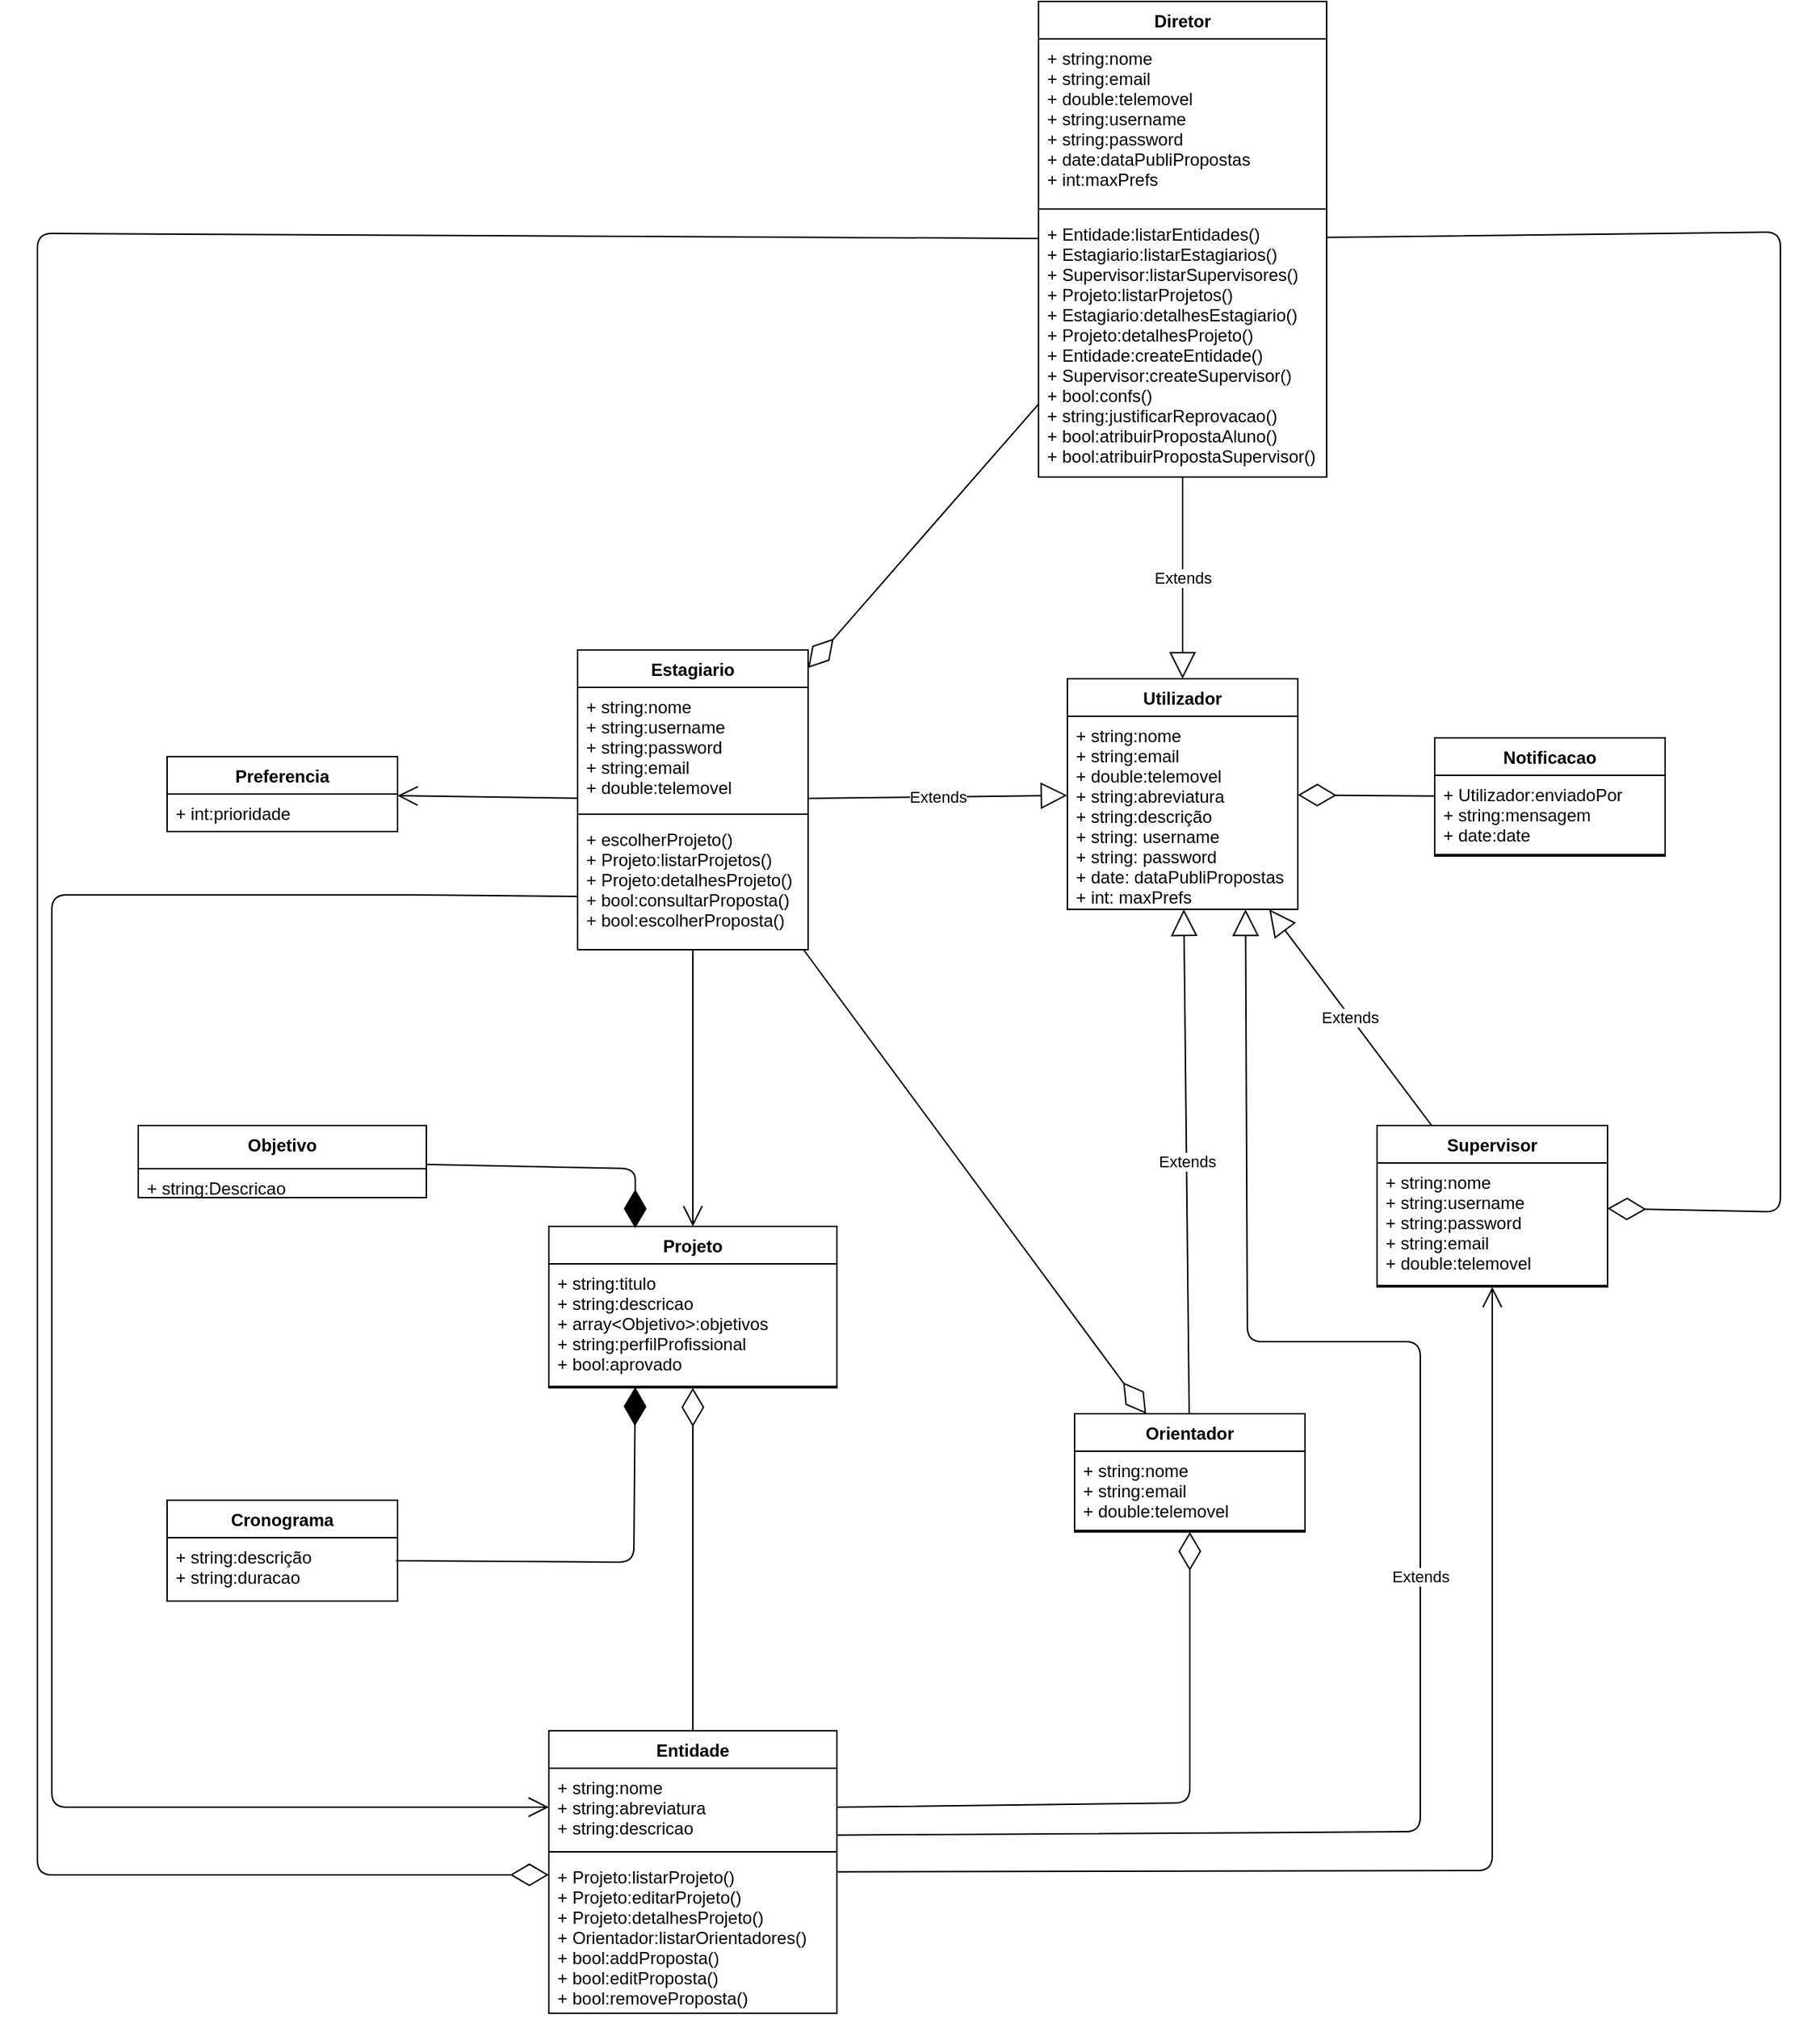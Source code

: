 <mxfile version="13.7.9" type="embed"><diagram id="UTzRrUBdHlpDAepOmbyG" name="Page-1"><mxGraphModel dx="2211" dy="2010" grid="1" gridSize="10" guides="1" tooltips="1" connect="1" arrows="1" fold="1" page="1" pageScale="1" pageWidth="827" pageHeight="1169" math="0" shadow="0"><root><mxCell id="0"/><mxCell id="1" parent="0"/><mxCell id="484Vqte_0aY-zLC1-yI5-16" value="" style="endArrow=open;endFill=1;endSize=12;html=1;" parent="1" source="KutUlDE5RUzrDzT60DcY-48" target="KutUlDE5RUzrDzT60DcY-60" edge="1"><mxGeometry width="160" relative="1" as="geometry"><mxPoint x="300" y="-440" as="sourcePoint"/><mxPoint x="460" y="-440" as="targetPoint"/><Array as="points"><mxPoint x="250" y="167"/></Array></mxGeometry></mxCell><mxCell id="HbkX1wtmfrWM2JTnb59R-5" value="Projeto" style="swimlane;fontStyle=1;align=center;verticalAlign=top;childLayout=stackLayout;horizontal=1;startSize=26;horizontalStack=0;resizeParent=1;resizeParentMax=0;resizeLast=0;collapsible=1;marginBottom=0;" parent="1" vertex="1"><mxGeometry x="-405" y="-280" width="200" height="112" as="geometry"/></mxCell><mxCell id="HbkX1wtmfrWM2JTnb59R-6" value="+ string:titulo&#10;+ string:descricao&#10;+ array&lt;Objetivo&gt;:objetivos&#10;+ string:perfilProfissional&#10;+ bool:aprovado&#10;" style="text;strokeColor=none;fillColor=none;align=left;verticalAlign=top;spacingLeft=4;spacingRight=4;overflow=hidden;rotatable=0;points=[[0,0.5],[1,0.5]];portConstraint=eastwest;" parent="HbkX1wtmfrWM2JTnb59R-5" vertex="1"><mxGeometry y="26" width="200" height="84" as="geometry"/></mxCell><mxCell id="HbkX1wtmfrWM2JTnb59R-7" value="" style="line;strokeWidth=1;fillColor=none;align=left;verticalAlign=middle;spacingTop=-1;spacingLeft=3;spacingRight=3;rotatable=0;labelPosition=right;points=[];portConstraint=eastwest;" parent="HbkX1wtmfrWM2JTnb59R-5" vertex="1"><mxGeometry y="110" width="200" height="2" as="geometry"/></mxCell><mxCell id="484Vqte_0aY-zLC1-yI5-24" value="" style="endArrow=diamondThin;endFill=0;endSize=24;html=1;" parent="1" source="KutUlDE5RUzrDzT60DcY-52" target="KutUlDE5RUzrDzT60DcY-56" edge="1"><mxGeometry width="160" relative="1" as="geometry"><mxPoint x="590" y="-430" as="sourcePoint"/><mxPoint x="750" y="-430" as="targetPoint"/></mxGeometry></mxCell><mxCell id="E5fywX1vE359T4CWGSiY-1" value="" style="endArrow=diamondThin;endFill=1;endSize=24;html=1;entryX=0.3;entryY=0.75;entryDx=0;entryDy=0;entryPerimeter=0;exitX=0.994;exitY=0.364;exitDx=0;exitDy=0;exitPerimeter=0;" parent="1" source="_Y9MNjo3REweXl93o-yV-8" target="HbkX1wtmfrWM2JTnb59R-7" edge="1"><mxGeometry width="160" relative="1" as="geometry"><mxPoint x="860" y="-136" as="sourcePoint"/><mxPoint x="-346" y="-135.012" as="targetPoint"/><Array as="points"><mxPoint x="-346" y="-47"/></Array></mxGeometry></mxCell><mxCell id="r8humelKKZTn6ag4jBME-1" value="" style="endArrow=diamondThin;endFill=1;endSize=24;html=1;entryX=0.3;entryY=0.011;entryDx=0;entryDy=0;entryPerimeter=0;" parent="1" source="HbkX1wtmfrWM2JTnb59R-26" target="HbkX1wtmfrWM2JTnb59R-5" edge="1"><mxGeometry width="160" relative="1" as="geometry"><mxPoint x="510.96" y="-335.002" as="sourcePoint"/><mxPoint x="360" y="-334.976" as="targetPoint"/><Array as="points"><mxPoint x="-345" y="-320"/></Array></mxGeometry></mxCell><mxCell id="KutUlDE5RUzrDzT60DcY-1" value="Notificacao" style="swimlane;fontStyle=1;align=center;verticalAlign=top;childLayout=stackLayout;horizontal=1;startSize=26;horizontalStack=0;resizeParent=1;resizeParentMax=0;resizeLast=0;collapsible=1;marginBottom=0;" parent="1" vertex="1"><mxGeometry x="210" y="-619" width="160" height="82" as="geometry"/></mxCell><mxCell id="KutUlDE5RUzrDzT60DcY-2" value="+ Utilizador:enviadoPor&#10;+ string:mensagem&#10;+ date:date" style="text;strokeColor=none;fillColor=none;align=left;verticalAlign=top;spacingLeft=4;spacingRight=4;overflow=hidden;rotatable=0;points=[[0,0.5],[1,0.5]];portConstraint=eastwest;" parent="KutUlDE5RUzrDzT60DcY-1" vertex="1"><mxGeometry y="26" width="160" height="54" as="geometry"/></mxCell><mxCell id="KutUlDE5RUzrDzT60DcY-3" value="" style="line;strokeWidth=1;fillColor=none;align=left;verticalAlign=middle;spacingTop=-1;spacingLeft=3;spacingRight=3;rotatable=0;labelPosition=right;points=[];portConstraint=eastwest;" parent="KutUlDE5RUzrDzT60DcY-1" vertex="1"><mxGeometry y="80" width="160" height="2" as="geometry"/></mxCell><mxCell id="KutUlDE5RUzrDzT60DcY-5" value="Extends" style="endArrow=block;endSize=16;endFill=0;html=1;" parent="1" source="KutUlDE5RUzrDzT60DcY-56" target="HbkX1wtmfrWM2JTnb59R-1" edge="1"><mxGeometry width="160" relative="1" as="geometry"><mxPoint x="30" y="-570" as="sourcePoint"/><mxPoint x="210" y="-480" as="targetPoint"/></mxGeometry></mxCell><mxCell id="KutUlDE5RUzrDzT60DcY-6" value="Extends" style="endArrow=block;endSize=16;endFill=0;html=1;" parent="1" source="KutUlDE5RUzrDzT60DcY-44" target="HbkX1wtmfrWM2JTnb59R-1" edge="1"><mxGeometry width="160" relative="1" as="geometry"><mxPoint x="50" y="-150" as="sourcePoint"/><mxPoint x="31" y="-419" as="targetPoint"/></mxGeometry></mxCell><mxCell id="KutUlDE5RUzrDzT60DcY-8" value="" style="endArrow=diamondThin;endFill=0;endSize=24;html=1;" parent="1" source="KutUlDE5RUzrDzT60DcY-1" target="HbkX1wtmfrWM2JTnb59R-1" edge="1"><mxGeometry width="160" relative="1" as="geometry"><mxPoint x="-100" y="-420" as="sourcePoint"/><mxPoint x="300" y="-390" as="targetPoint"/></mxGeometry></mxCell><mxCell id="KutUlDE5RUzrDzT60DcY-9" value="Extends" style="endArrow=block;endSize=16;endFill=0;html=1;" parent="1" source="KutUlDE5RUzrDzT60DcY-60" target="HbkX1wtmfrWM2JTnb59R-1" edge="1"><mxGeometry width="160" relative="1" as="geometry"><mxPoint x="-60" y="-490" as="sourcePoint"/><mxPoint x="100" y="-490" as="targetPoint"/></mxGeometry></mxCell><mxCell id="KutUlDE5RUzrDzT60DcY-10" value="Extends" style="endArrow=block;endSize=16;endFill=0;html=1;entryX=0.773;entryY=1.125;entryDx=0;entryDy=0;entryPerimeter=0;exitX=1;exitY=0.859;exitDx=0;exitDy=0;exitPerimeter=0;" parent="1" source="KutUlDE5RUzrDzT60DcY-49" target="HbkX1wtmfrWM2JTnb59R-3" edge="1"><mxGeometry width="160" relative="1" as="geometry"><mxPoint x="-120" y="-420" as="sourcePoint"/><mxPoint x="40" y="-420" as="targetPoint"/><Array as="points"><mxPoint x="200" y="140"/><mxPoint x="200" y="-200"/><mxPoint x="80" y="-200"/></Array></mxGeometry></mxCell><mxCell id="KutUlDE5RUzrDzT60DcY-11" value="Extends" style="endArrow=block;endSize=16;endFill=0;html=1;" parent="1" source="KutUlDE5RUzrDzT60DcY-52" target="HbkX1wtmfrWM2JTnb59R-1" edge="1"><mxGeometry width="160" relative="1" as="geometry"><mxPoint x="-120" y="-420" as="sourcePoint"/><mxPoint x="40" y="-420" as="targetPoint"/></mxGeometry></mxCell><mxCell id="KutUlDE5RUzrDzT60DcY-12" value="" style="endArrow=diamondThin;endFill=0;endSize=24;html=1;entryX=0;entryY=0.111;entryDx=0;entryDy=0;entryPerimeter=0;" parent="1" source="KutUlDE5RUzrDzT60DcY-44" target="KutUlDE5RUzrDzT60DcY-51" edge="1"><mxGeometry width="160" relative="1" as="geometry"><mxPoint x="-210" y="-170" as="sourcePoint"/><mxPoint x="-50" y="-170" as="targetPoint"/><Array as="points"><mxPoint x="-760" y="-969"/><mxPoint x="-760" y="170"/></Array></mxGeometry></mxCell><mxCell id="KutUlDE5RUzrDzT60DcY-13" value="" style="endArrow=diamondThin;endFill=0;endSize=24;html=1;" parent="1" source="KutUlDE5RUzrDzT60DcY-44" target="KutUlDE5RUzrDzT60DcY-52" edge="1"><mxGeometry width="160" relative="1" as="geometry"><mxPoint x="-55.0" y="-35" as="sourcePoint"/><mxPoint x="-140.0" y="-35" as="targetPoint"/><Array as="points"/></mxGeometry></mxCell><mxCell id="KutUlDE5RUzrDzT60DcY-14" value="" style="endArrow=diamondThin;endFill=0;endSize=24;html=1;" parent="1" source="KutUlDE5RUzrDzT60DcY-44" target="KutUlDE5RUzrDzT60DcY-60" edge="1"><mxGeometry width="160" relative="1" as="geometry"><mxPoint x="724.466" y="840" as="sourcePoint"/><mxPoint x="893.552" y="652" as="targetPoint"/><Array as="points"><mxPoint x="450" y="-970"/><mxPoint x="450" y="-290"/></Array></mxGeometry></mxCell><mxCell id="KutUlDE5RUzrDzT60DcY-15" value="" style="endArrow=diamondThin;endFill=0;endSize=24;html=1;" parent="1" source="KutUlDE5RUzrDzT60DcY-48" target="HbkX1wtmfrWM2JTnb59R-5" edge="1"><mxGeometry width="160" relative="1" as="geometry"><mxPoint x="-55.0" y="-0.755" as="sourcePoint"/><mxPoint x="-140.0" y="-18.396" as="targetPoint"/></mxGeometry></mxCell><mxCell id="KutUlDE5RUzrDzT60DcY-24" value="" style="endArrow=open;endFill=1;endSize=12;html=1;" parent="1" source="KutUlDE5RUzrDzT60DcY-52" target="HbkX1wtmfrWM2JTnb59R-5" edge="1"><mxGeometry width="160" relative="1" as="geometry"><mxPoint x="-380.0" y="-690.935" as="sourcePoint"/><mxPoint x="160" y="-600" as="targetPoint"/></mxGeometry></mxCell><mxCell id="KutUlDE5RUzrDzT60DcY-28" value="" style="endArrow=open;endFill=1;endSize=12;html=1;entryX=0;entryY=0.5;entryDx=0;entryDy=0;exitX=0;exitY=0.589;exitDx=0;exitDy=0;exitPerimeter=0;" parent="1" source="KutUlDE5RUzrDzT60DcY-55" target="KutUlDE5RUzrDzT60DcY-49" edge="1"><mxGeometry width="160" relative="1" as="geometry"><mxPoint x="-330" y="-514" as="sourcePoint"/><mxPoint x="-112.941" y="-900" as="targetPoint"/><Array as="points"><mxPoint x="-490" y="-510"/><mxPoint x="-750" y="-510"/><mxPoint x="-750" y="123"/></Array></mxGeometry></mxCell><mxCell id="KutUlDE5RUzrDzT60DcY-29" value="Preferencia" style="swimlane;fontStyle=1;align=center;verticalAlign=top;childLayout=stackLayout;horizontal=1;startSize=26;horizontalStack=0;resizeParent=1;resizeParentMax=0;resizeLast=0;collapsible=1;marginBottom=0;" parent="1" vertex="1"><mxGeometry x="-670" y="-606" width="160" height="52" as="geometry"/></mxCell><mxCell id="KutUlDE5RUzrDzT60DcY-30" value="+ int:prioridade" style="text;strokeColor=none;fillColor=none;align=left;verticalAlign=top;spacingLeft=4;spacingRight=4;overflow=hidden;rotatable=0;points=[[0,0.5],[1,0.5]];portConstraint=eastwest;" parent="KutUlDE5RUzrDzT60DcY-29" vertex="1"><mxGeometry y="26" width="160" height="26" as="geometry"/></mxCell><mxCell id="KutUlDE5RUzrDzT60DcY-31" value="" style="line;strokeWidth=1;fillColor=none;align=left;verticalAlign=middle;spacingTop=-1;spacingLeft=3;spacingRight=3;rotatable=0;labelPosition=right;points=[];portConstraint=eastwest;" parent="KutUlDE5RUzrDzT60DcY-29" vertex="1"><mxGeometry y="52" width="160" as="geometry"/></mxCell><mxCell id="KutUlDE5RUzrDzT60DcY-34" value="" style="endArrow=open;endFill=1;endSize=12;html=1;" parent="1" source="KutUlDE5RUzrDzT60DcY-52" target="KutUlDE5RUzrDzT60DcY-29" edge="1"><mxGeometry width="160" relative="1" as="geometry"><mxPoint x="120" y="-570" as="sourcePoint"/><mxPoint x="280" y="-570" as="targetPoint"/></mxGeometry></mxCell><mxCell id="KutUlDE5RUzrDzT60DcY-36" value="" style="endArrow=diamondThin;endFill=0;endSize=24;html=1;exitX=1;exitY=0.5;exitDx=0;exitDy=0;" parent="1" source="KutUlDE5RUzrDzT60DcY-49" target="KutUlDE5RUzrDzT60DcY-56" edge="1"><mxGeometry width="160" relative="1" as="geometry"><mxPoint x="-206.983" y="-900" as="sourcePoint"/><mxPoint x="-200.862" y="-687" as="targetPoint"/><Array as="points"><mxPoint x="40" y="120"/></Array></mxGeometry></mxCell><mxCell id="KutUlDE5RUzrDzT60DcY-44" value="Diretor" style="swimlane;fontStyle=1;align=center;verticalAlign=top;childLayout=stackLayout;horizontal=1;startSize=26;horizontalStack=0;resizeParent=1;resizeParentMax=0;resizeLast=0;collapsible=1;marginBottom=0;" parent="1" vertex="1"><mxGeometry x="-65" y="-1130" width="200" height="330" as="geometry"/></mxCell><mxCell id="KutUlDE5RUzrDzT60DcY-45" value="+ string:nome&#10;+ string:email&#10;+ double:telemovel&#10;+ string:username&#10;+ string:password&#10;+ date:dataPubliPropostas&#10;+ int:maxPrefs" style="text;strokeColor=none;fillColor=none;align=left;verticalAlign=top;spacingLeft=4;spacingRight=4;overflow=hidden;rotatable=0;points=[[0,0.5],[1,0.5]];portConstraint=eastwest;" parent="KutUlDE5RUzrDzT60DcY-44" vertex="1"><mxGeometry y="26" width="200" height="114" as="geometry"/></mxCell><mxCell id="KutUlDE5RUzrDzT60DcY-46" value="" style="line;strokeWidth=1;fillColor=none;align=left;verticalAlign=middle;spacingTop=-1;spacingLeft=3;spacingRight=3;rotatable=0;labelPosition=right;points=[];portConstraint=eastwest;" parent="KutUlDE5RUzrDzT60DcY-44" vertex="1"><mxGeometry y="140" width="200" height="8" as="geometry"/></mxCell><mxCell id="KutUlDE5RUzrDzT60DcY-47" value="+ Entidade:listarEntidades()&#10;+ Estagiario:listarEstagiarios()&#10;+ Supervisor:listarSupervisores()&#10;+ Projeto:listarProjetos()&#10;+ Estagiario:detalhesEstagiario()&#10;+ Projeto:detalhesProjeto()&#10;+ Entidade:createEntidade()&#10;+ Supervisor:createSupervisor()&#10;+ bool:confs()&#10;+ string:justificarReprovacao()&#10;+ bool:atribuirPropostaAluno()&#10;+ bool:atribuirPropostaSupervisor()&#10;" style="text;strokeColor=none;fillColor=none;align=left;verticalAlign=top;spacingLeft=4;spacingRight=4;overflow=hidden;rotatable=0;points=[[0,0.5],[1,0.5]];portConstraint=eastwest;" parent="KutUlDE5RUzrDzT60DcY-44" vertex="1"><mxGeometry y="148" width="200" height="182" as="geometry"/></mxCell><mxCell id="KutUlDE5RUzrDzT60DcY-48" value="Entidade" style="swimlane;fontStyle=1;align=center;verticalAlign=top;childLayout=stackLayout;horizontal=1;startSize=26;horizontalStack=0;resizeParent=1;resizeParentMax=0;resizeLast=0;collapsible=1;marginBottom=0;" parent="1" vertex="1"><mxGeometry x="-405" y="70" width="200" height="196" as="geometry"/></mxCell><mxCell id="KutUlDE5RUzrDzT60DcY-49" value="+ string:nome&#10;+ string:abreviatura&#10;+ string:descricao" style="text;strokeColor=none;fillColor=none;align=left;verticalAlign=top;spacingLeft=4;spacingRight=4;overflow=hidden;rotatable=0;points=[[0,0.5],[1,0.5]];portConstraint=eastwest;" parent="KutUlDE5RUzrDzT60DcY-48" vertex="1"><mxGeometry y="26" width="200" height="54" as="geometry"/></mxCell><mxCell id="KutUlDE5RUzrDzT60DcY-50" value="" style="line;strokeWidth=1;fillColor=none;align=left;verticalAlign=middle;spacingTop=-1;spacingLeft=3;spacingRight=3;rotatable=0;labelPosition=right;points=[];portConstraint=eastwest;" parent="KutUlDE5RUzrDzT60DcY-48" vertex="1"><mxGeometry y="80" width="200" height="8" as="geometry"/></mxCell><mxCell id="KutUlDE5RUzrDzT60DcY-51" value="+ Projeto:listarProjeto()&#10;+ Projeto:editarProjeto()&#10;+ Projeto:detalhesProjeto()&#10;+ Orientador:listarOrientadores()&#10;+ bool:addProposta()&#10;+ bool:editProposta()&#10;+ bool:removeProposta()" style="text;strokeColor=none;fillColor=none;align=left;verticalAlign=top;spacingLeft=4;spacingRight=4;overflow=hidden;rotatable=0;points=[[0,0.5],[1,0.5]];portConstraint=eastwest;" parent="KutUlDE5RUzrDzT60DcY-48" vertex="1"><mxGeometry y="88" width="200" height="108" as="geometry"/></mxCell><mxCell id="KutUlDE5RUzrDzT60DcY-52" value="Estagiario" style="swimlane;fontStyle=1;align=center;verticalAlign=top;childLayout=stackLayout;horizontal=1;startSize=26;horizontalStack=0;resizeParent=1;resizeParentMax=0;resizeLast=0;collapsible=1;marginBottom=0;" parent="1" vertex="1"><mxGeometry x="-385" y="-680" width="160" height="208" as="geometry"/></mxCell><mxCell id="KutUlDE5RUzrDzT60DcY-53" value="+ string:nome&#10;+ string:username&#10;+ string:password&#10;+ string:email&#10;+ double:telemovel" style="text;strokeColor=none;fillColor=none;align=left;verticalAlign=top;spacingLeft=4;spacingRight=4;overflow=hidden;rotatable=0;points=[[0,0.5],[1,0.5]];portConstraint=eastwest;" parent="KutUlDE5RUzrDzT60DcY-52" vertex="1"><mxGeometry y="26" width="160" height="84" as="geometry"/></mxCell><mxCell id="KutUlDE5RUzrDzT60DcY-54" value="" style="line;strokeWidth=1;fillColor=none;align=left;verticalAlign=middle;spacingTop=-1;spacingLeft=3;spacingRight=3;rotatable=0;labelPosition=right;points=[];portConstraint=eastwest;" parent="KutUlDE5RUzrDzT60DcY-52" vertex="1"><mxGeometry y="110" width="160" height="8" as="geometry"/></mxCell><mxCell id="KutUlDE5RUzrDzT60DcY-55" value="+ escolherProjeto()&#10;+ Projeto:listarProjetos()&#10;+ Projeto:detalhesProjeto()&#10;+ bool:consultarProposta()&#10;+ bool:escolherProposta()" style="text;strokeColor=none;fillColor=none;align=left;verticalAlign=top;spacingLeft=4;spacingRight=4;overflow=hidden;rotatable=0;points=[[0,0.5],[1,0.5]];portConstraint=eastwest;" parent="KutUlDE5RUzrDzT60DcY-52" vertex="1"><mxGeometry y="118" width="160" height="90" as="geometry"/></mxCell><mxCell id="KutUlDE5RUzrDzT60DcY-56" value="Orientador" style="swimlane;fontStyle=1;align=center;verticalAlign=top;childLayout=stackLayout;horizontal=1;startSize=26;horizontalStack=0;resizeParent=1;resizeParentMax=0;resizeLast=0;collapsible=1;marginBottom=0;" parent="1" vertex="1"><mxGeometry x="-40" y="-150" width="160" height="82" as="geometry"/></mxCell><mxCell id="KutUlDE5RUzrDzT60DcY-57" value="+ string:nome&#10;+ string:email&#10;+ double:telemovel" style="text;strokeColor=none;fillColor=none;align=left;verticalAlign=top;spacingLeft=4;spacingRight=4;overflow=hidden;rotatable=0;points=[[0,0.5],[1,0.5]];portConstraint=eastwest;" parent="KutUlDE5RUzrDzT60DcY-56" vertex="1"><mxGeometry y="26" width="160" height="54" as="geometry"/></mxCell><mxCell id="KutUlDE5RUzrDzT60DcY-58" value="" style="line;strokeWidth=1;fillColor=none;align=left;verticalAlign=middle;spacingTop=-1;spacingLeft=3;spacingRight=3;rotatable=0;labelPosition=right;points=[];portConstraint=eastwest;" parent="KutUlDE5RUzrDzT60DcY-56" vertex="1"><mxGeometry y="80" width="160" height="2" as="geometry"/></mxCell><mxCell id="KutUlDE5RUzrDzT60DcY-60" value="Supervisor" style="swimlane;fontStyle=1;align=center;verticalAlign=top;childLayout=stackLayout;horizontal=1;startSize=26;horizontalStack=0;resizeParent=1;resizeParentMax=0;resizeLast=0;collapsible=1;marginBottom=0;" parent="1" vertex="1"><mxGeometry x="170" y="-350" width="160" height="112" as="geometry"/></mxCell><mxCell id="KutUlDE5RUzrDzT60DcY-61" value="+ string:nome&#10;+ string:username&#10;+ string:password&#10;+ string:email&#10;+ double:telemovel" style="text;strokeColor=none;fillColor=none;align=left;verticalAlign=top;spacingLeft=4;spacingRight=4;overflow=hidden;rotatable=0;points=[[0,0.5],[1,0.5]];portConstraint=eastwest;" parent="KutUlDE5RUzrDzT60DcY-60" vertex="1"><mxGeometry y="26" width="160" height="84" as="geometry"/></mxCell><mxCell id="KutUlDE5RUzrDzT60DcY-62" value="" style="line;strokeWidth=1;fillColor=none;align=left;verticalAlign=middle;spacingTop=-1;spacingLeft=3;spacingRight=3;rotatable=0;labelPosition=right;points=[];portConstraint=eastwest;" parent="KutUlDE5RUzrDzT60DcY-60" vertex="1"><mxGeometry y="110" width="160" height="2" as="geometry"/></mxCell><mxCell id="HbkX1wtmfrWM2JTnb59R-26" value="Objetivo" style="swimlane;fontStyle=1;align=center;verticalAlign=top;childLayout=stackLayout;horizontal=1;startSize=30;horizontalStack=0;resizeParent=1;resizeParentMax=0;resizeLast=0;collapsible=1;marginBottom=0;" parent="1" vertex="1"><mxGeometry x="-690" y="-350" width="200" height="50" as="geometry"/></mxCell><mxCell id="HbkX1wtmfrWM2JTnb59R-27" value="+ string:Descricao" style="text;strokeColor=none;fillColor=none;align=left;verticalAlign=top;spacingLeft=4;spacingRight=4;overflow=hidden;rotatable=0;points=[[0,0.5],[1,0.5]];portConstraint=eastwest;" parent="HbkX1wtmfrWM2JTnb59R-26" vertex="1"><mxGeometry y="30" width="200" height="20" as="geometry"/></mxCell><mxCell id="HbkX1wtmfrWM2JTnb59R-28" value="" style="line;strokeWidth=1;fillColor=none;align=left;verticalAlign=middle;spacingTop=-1;spacingLeft=3;spacingRight=3;rotatable=0;labelPosition=right;points=[];portConstraint=eastwest;" parent="HbkX1wtmfrWM2JTnb59R-26" vertex="1"><mxGeometry y="50" width="200" as="geometry"/></mxCell><mxCell id="_Y9MNjo3REweXl93o-yV-7" value="Cronograma" style="swimlane;fontStyle=1;align=center;verticalAlign=top;childLayout=stackLayout;horizontal=1;startSize=26;horizontalStack=0;resizeParent=1;resizeParentMax=0;resizeLast=0;collapsible=1;marginBottom=0;" parent="1" vertex="1"><mxGeometry x="-670" y="-90" width="160" height="70" as="geometry"/></mxCell><mxCell id="_Y9MNjo3REweXl93o-yV-8" value="+ string:descrição&#10;+ string:duracao" style="text;strokeColor=none;fillColor=none;align=left;verticalAlign=top;spacingLeft=4;spacingRight=4;overflow=hidden;rotatable=0;points=[[0,0.5],[1,0.5]];portConstraint=eastwest;" parent="_Y9MNjo3REweXl93o-yV-7" vertex="1"><mxGeometry y="26" width="160" height="44" as="geometry"/></mxCell><mxCell id="_Y9MNjo3REweXl93o-yV-9" value="" style="line;strokeWidth=1;fillColor=none;align=left;verticalAlign=middle;spacingTop=-1;spacingLeft=3;spacingRight=3;rotatable=0;labelPosition=right;points=[];portConstraint=eastwest;" parent="_Y9MNjo3REweXl93o-yV-7" vertex="1"><mxGeometry y="70" width="160" as="geometry"/></mxCell><mxCell id="HbkX1wtmfrWM2JTnb59R-1" value="Utilizador" style="swimlane;fontStyle=1;align=center;verticalAlign=top;childLayout=stackLayout;horizontal=1;startSize=26;horizontalStack=0;resizeParent=1;resizeParentMax=0;resizeLast=0;collapsible=1;marginBottom=0;" parent="1" vertex="1"><mxGeometry x="-45" y="-660" width="160" height="160" as="geometry"/></mxCell><mxCell id="HbkX1wtmfrWM2JTnb59R-2" value="+ string:nome&#10;+ string:email&#10;+ double:telemovel&#10;+ string:abreviatura&#10;+ string:descrição &#10;+ string: username&#10;+ string: password&#10;+ date: dataPubliPropostas&#10;+ int: maxPrefs" style="text;strokeColor=none;fillColor=none;align=left;verticalAlign=top;spacingLeft=4;spacingRight=4;overflow=hidden;rotatable=0;points=[[0,0.5],[1,0.5]];portConstraint=eastwest;" parent="HbkX1wtmfrWM2JTnb59R-1" vertex="1"><mxGeometry y="26" width="160" height="134" as="geometry"/></mxCell><mxCell id="HbkX1wtmfrWM2JTnb59R-3" value="" style="line;strokeWidth=1;fillColor=none;align=left;verticalAlign=middle;spacingTop=-1;spacingLeft=3;spacingRight=3;rotatable=0;labelPosition=right;points=[];portConstraint=eastwest;" parent="HbkX1wtmfrWM2JTnb59R-1" vertex="1"><mxGeometry y="160" width="160" as="geometry"/></mxCell></root></mxGraphModel></diagram></mxfile>